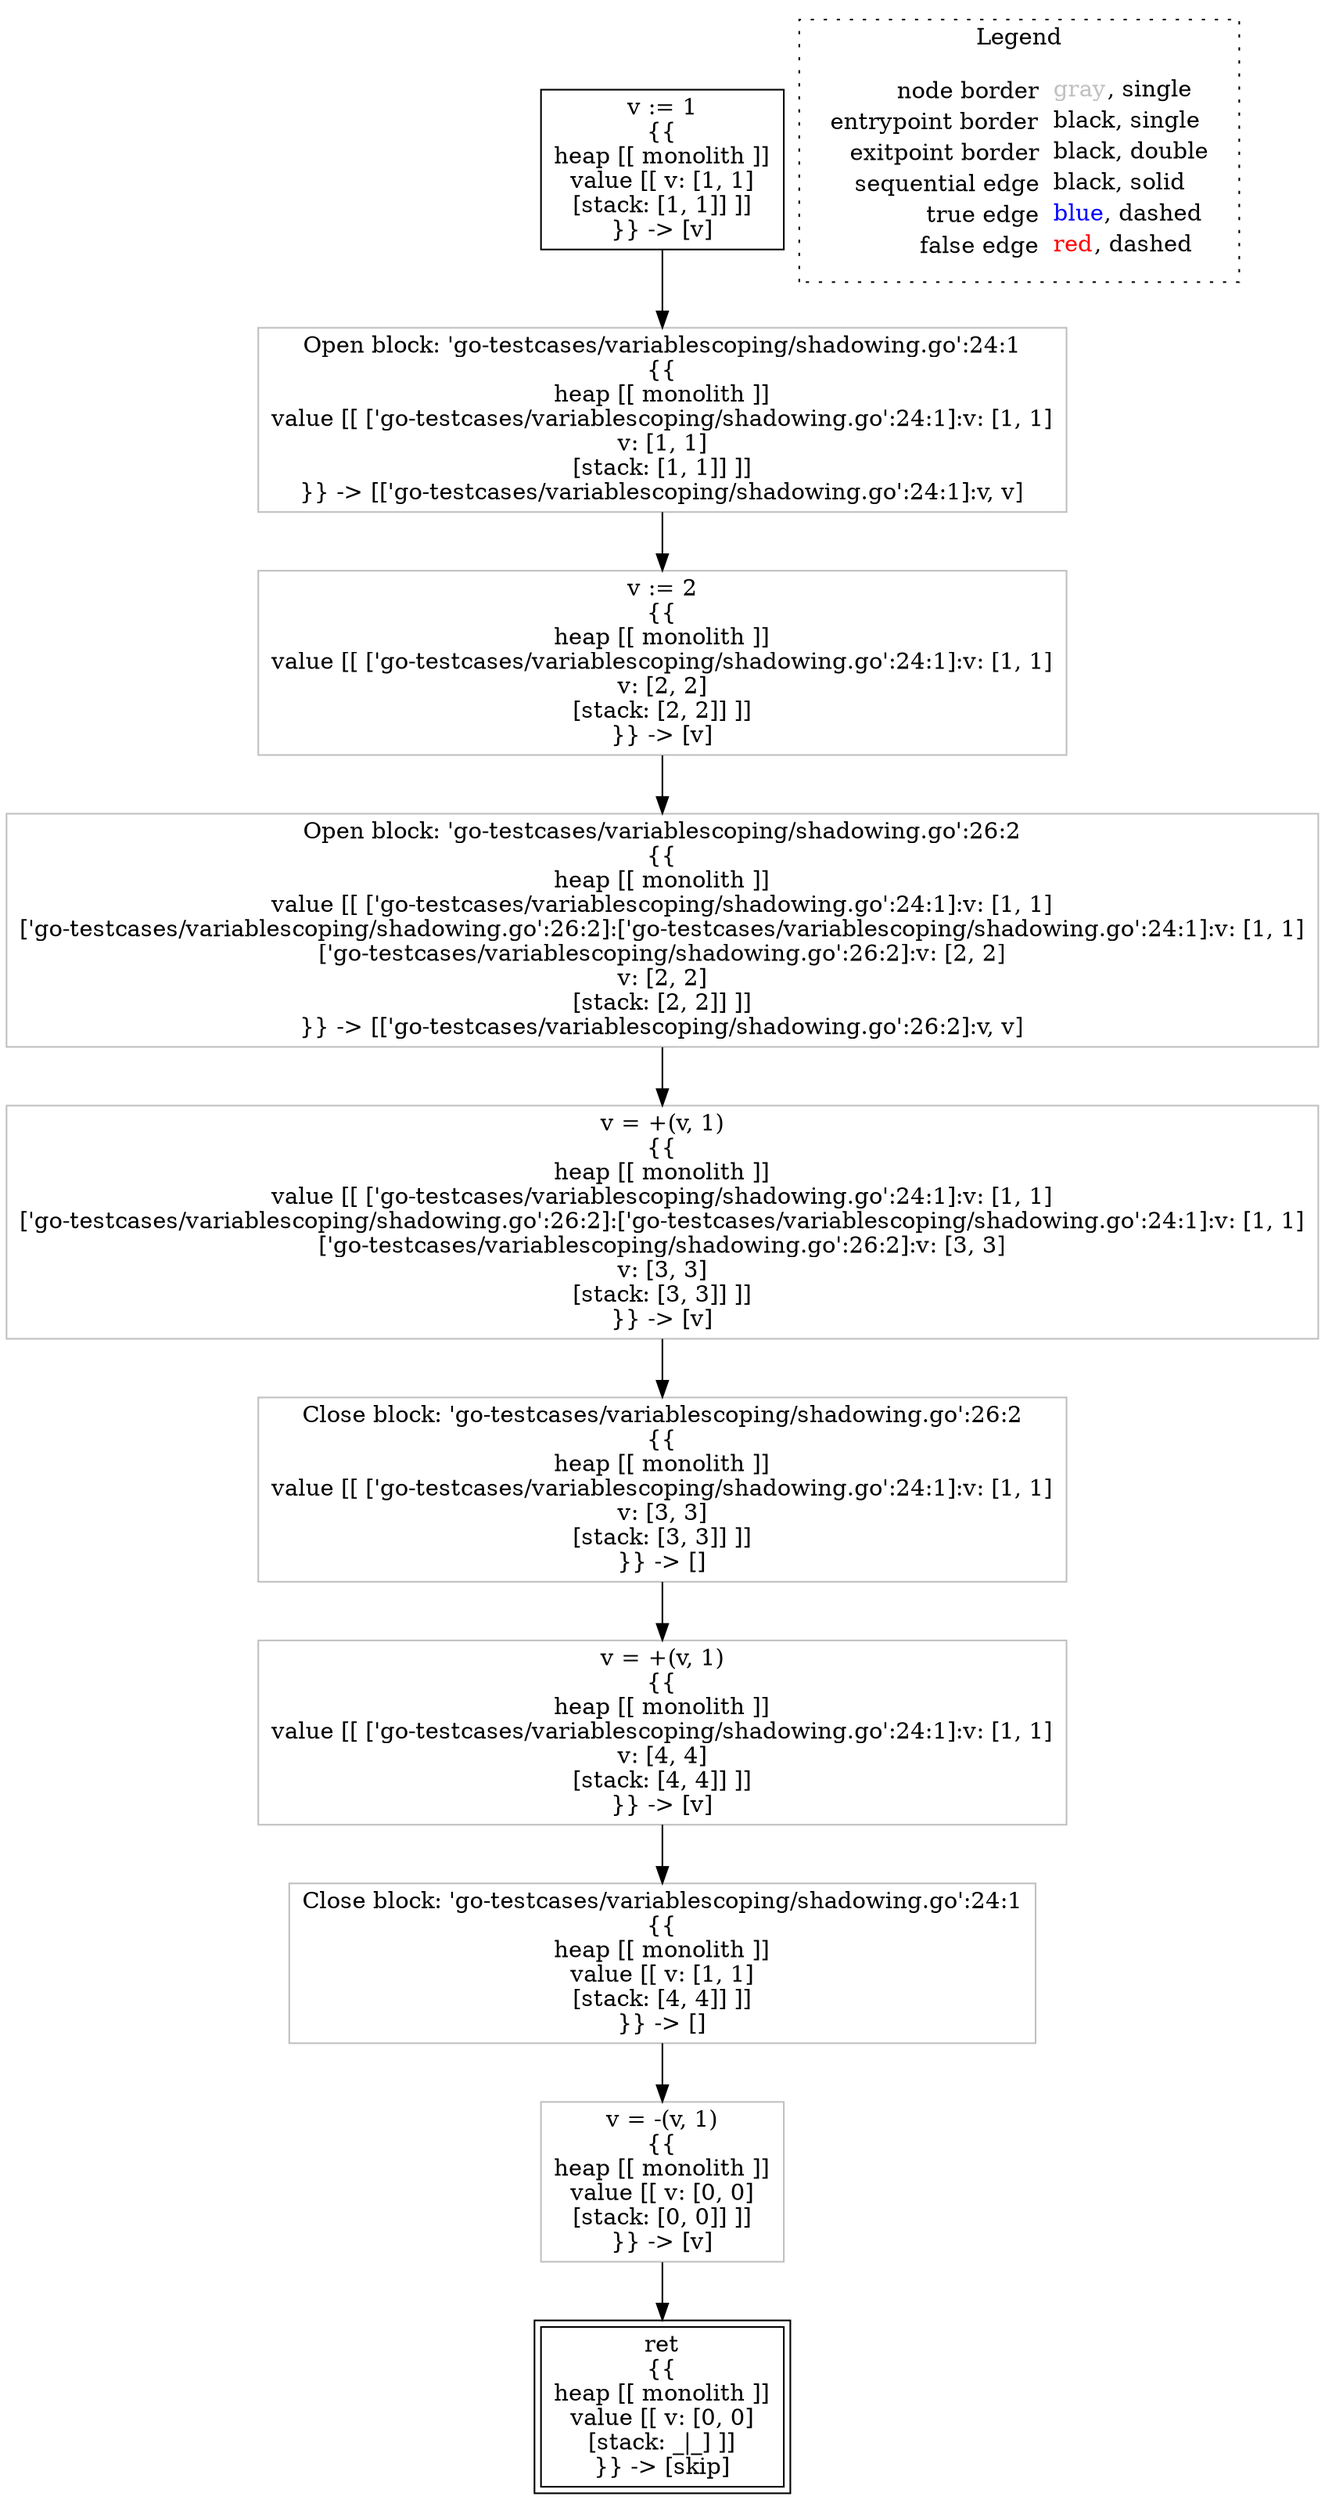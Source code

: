 digraph {
	"node0" [shape="rect",color="black",label=<v := 1<BR/>{{<BR/>heap [[ monolith ]]<BR/>value [[ v: [1, 1]<BR/>[stack: [1, 1]] ]]<BR/>}} -&gt; [v]>];
	"node1" [shape="rect",color="gray",label=<Open block: 'go-testcases/variablescoping/shadowing.go':26:2<BR/>{{<BR/>heap [[ monolith ]]<BR/>value [[ ['go-testcases/variablescoping/shadowing.go':24:1]:v: [1, 1]<BR/>['go-testcases/variablescoping/shadowing.go':26:2]:['go-testcases/variablescoping/shadowing.go':24:1]:v: [1, 1]<BR/>['go-testcases/variablescoping/shadowing.go':26:2]:v: [2, 2]<BR/>v: [2, 2]<BR/>[stack: [2, 2]] ]]<BR/>}} -&gt; [['go-testcases/variablescoping/shadowing.go':26:2]:v, v]>];
	"node2" [shape="rect",color="gray",label=<Close block: 'go-testcases/variablescoping/shadowing.go':26:2<BR/>{{<BR/>heap [[ monolith ]]<BR/>value [[ ['go-testcases/variablescoping/shadowing.go':24:1]:v: [1, 1]<BR/>v: [3, 3]<BR/>[stack: [3, 3]] ]]<BR/>}} -&gt; []>];
	"node3" [shape="rect",color="gray",label=<v = +(v, 1)<BR/>{{<BR/>heap [[ monolith ]]<BR/>value [[ ['go-testcases/variablescoping/shadowing.go':24:1]:v: [1, 1]<BR/>v: [4, 4]<BR/>[stack: [4, 4]] ]]<BR/>}} -&gt; [v]>];
	"node4" [shape="rect",color="gray",label=<Close block: 'go-testcases/variablescoping/shadowing.go':24:1<BR/>{{<BR/>heap [[ monolith ]]<BR/>value [[ v: [1, 1]<BR/>[stack: [4, 4]] ]]<BR/>}} -&gt; []>];
	"node5" [shape="rect",color="black",peripheries="2",label=<ret<BR/>{{<BR/>heap [[ monolith ]]<BR/>value [[ v: [0, 0]<BR/>[stack: _|_] ]]<BR/>}} -&gt; [skip]>];
	"node6" [shape="rect",color="gray",label=<v := 2<BR/>{{<BR/>heap [[ monolith ]]<BR/>value [[ ['go-testcases/variablescoping/shadowing.go':24:1]:v: [1, 1]<BR/>v: [2, 2]<BR/>[stack: [2, 2]] ]]<BR/>}} -&gt; [v]>];
	"node7" [shape="rect",color="gray",label=<v = +(v, 1)<BR/>{{<BR/>heap [[ monolith ]]<BR/>value [[ ['go-testcases/variablescoping/shadowing.go':24:1]:v: [1, 1]<BR/>['go-testcases/variablescoping/shadowing.go':26:2]:['go-testcases/variablescoping/shadowing.go':24:1]:v: [1, 1]<BR/>['go-testcases/variablescoping/shadowing.go':26:2]:v: [3, 3]<BR/>v: [3, 3]<BR/>[stack: [3, 3]] ]]<BR/>}} -&gt; [v]>];
	"node8" [shape="rect",color="gray",label=<v = -(v, 1)<BR/>{{<BR/>heap [[ monolith ]]<BR/>value [[ v: [0, 0]<BR/>[stack: [0, 0]] ]]<BR/>}} -&gt; [v]>];
	"node9" [shape="rect",color="gray",label=<Open block: 'go-testcases/variablescoping/shadowing.go':24:1<BR/>{{<BR/>heap [[ monolith ]]<BR/>value [[ ['go-testcases/variablescoping/shadowing.go':24:1]:v: [1, 1]<BR/>v: [1, 1]<BR/>[stack: [1, 1]] ]]<BR/>}} -&gt; [['go-testcases/variablescoping/shadowing.go':24:1]:v, v]>];
	"node1" -> "node7" [color="black"];
	"node0" -> "node9" [color="black"];
	"node2" -> "node3" [color="black"];
	"node3" -> "node4" [color="black"];
	"node4" -> "node8" [color="black"];
	"node6" -> "node1" [color="black"];
	"node7" -> "node2" [color="black"];
	"node8" -> "node5" [color="black"];
	"node9" -> "node6" [color="black"];
subgraph cluster_legend {
	label="Legend";
	style=dotted;
	node [shape=plaintext];
	"legend" [label=<<table border="0" cellpadding="2" cellspacing="0" cellborder="0"><tr><td align="right">node border&nbsp;</td><td align="left"><font color="gray">gray</font>, single</td></tr><tr><td align="right">entrypoint border&nbsp;</td><td align="left"><font color="black">black</font>, single</td></tr><tr><td align="right">exitpoint border&nbsp;</td><td align="left"><font color="black">black</font>, double</td></tr><tr><td align="right">sequential edge&nbsp;</td><td align="left"><font color="black">black</font>, solid</td></tr><tr><td align="right">true edge&nbsp;</td><td align="left"><font color="blue">blue</font>, dashed</td></tr><tr><td align="right">false edge&nbsp;</td><td align="left"><font color="red">red</font>, dashed</td></tr></table>>];
}

}
